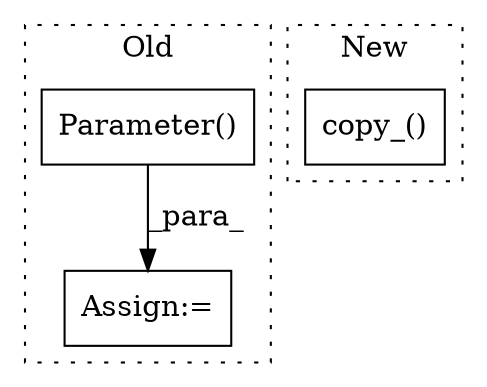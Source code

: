 digraph G {
subgraph cluster0 {
1 [label="Parameter()" a="75" s="4852,4881" l="13,1" shape="box"];
3 [label="Assign:=" a="68" s="4849" l="3" shape="box"];
label = "Old";
style="dotted";
}
subgraph cluster1 {
2 [label="copy_()" a="75" s="4759,4813" l="33,1" shape="box"];
label = "New";
style="dotted";
}
1 -> 3 [label="_para_"];
}